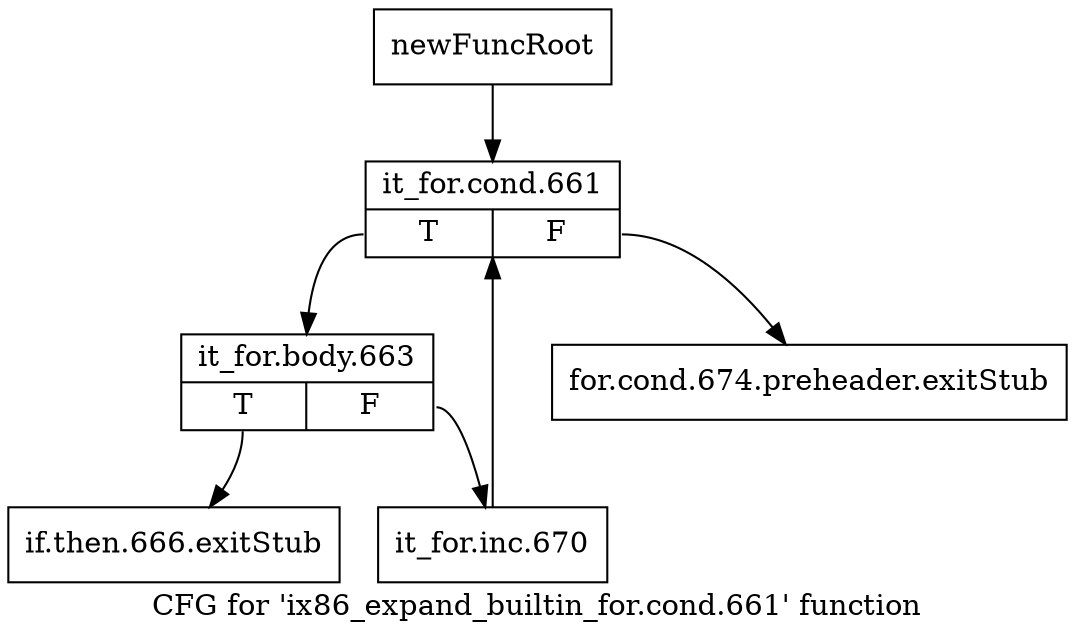 digraph "CFG for 'ix86_expand_builtin_for.cond.661' function" {
	label="CFG for 'ix86_expand_builtin_for.cond.661' function";

	Node0xc6b9c00 [shape=record,label="{newFuncRoot}"];
	Node0xc6b9c00 -> Node0xc6ba090;
	Node0xc6b9c50 [shape=record,label="{for.cond.674.preheader.exitStub}"];
	Node0xc6ba040 [shape=record,label="{if.then.666.exitStub}"];
	Node0xc6ba090 [shape=record,label="{it_for.cond.661|{<s0>T|<s1>F}}"];
	Node0xc6ba090:s0 -> Node0xc6ba0e0;
	Node0xc6ba090:s1 -> Node0xc6b9c50;
	Node0xc6ba0e0 [shape=record,label="{it_for.body.663|{<s0>T|<s1>F}}"];
	Node0xc6ba0e0:s0 -> Node0xc6ba040;
	Node0xc6ba0e0:s1 -> Node0xc6ba130;
	Node0xc6ba130 [shape=record,label="{it_for.inc.670}"];
	Node0xc6ba130 -> Node0xc6ba090;
}
